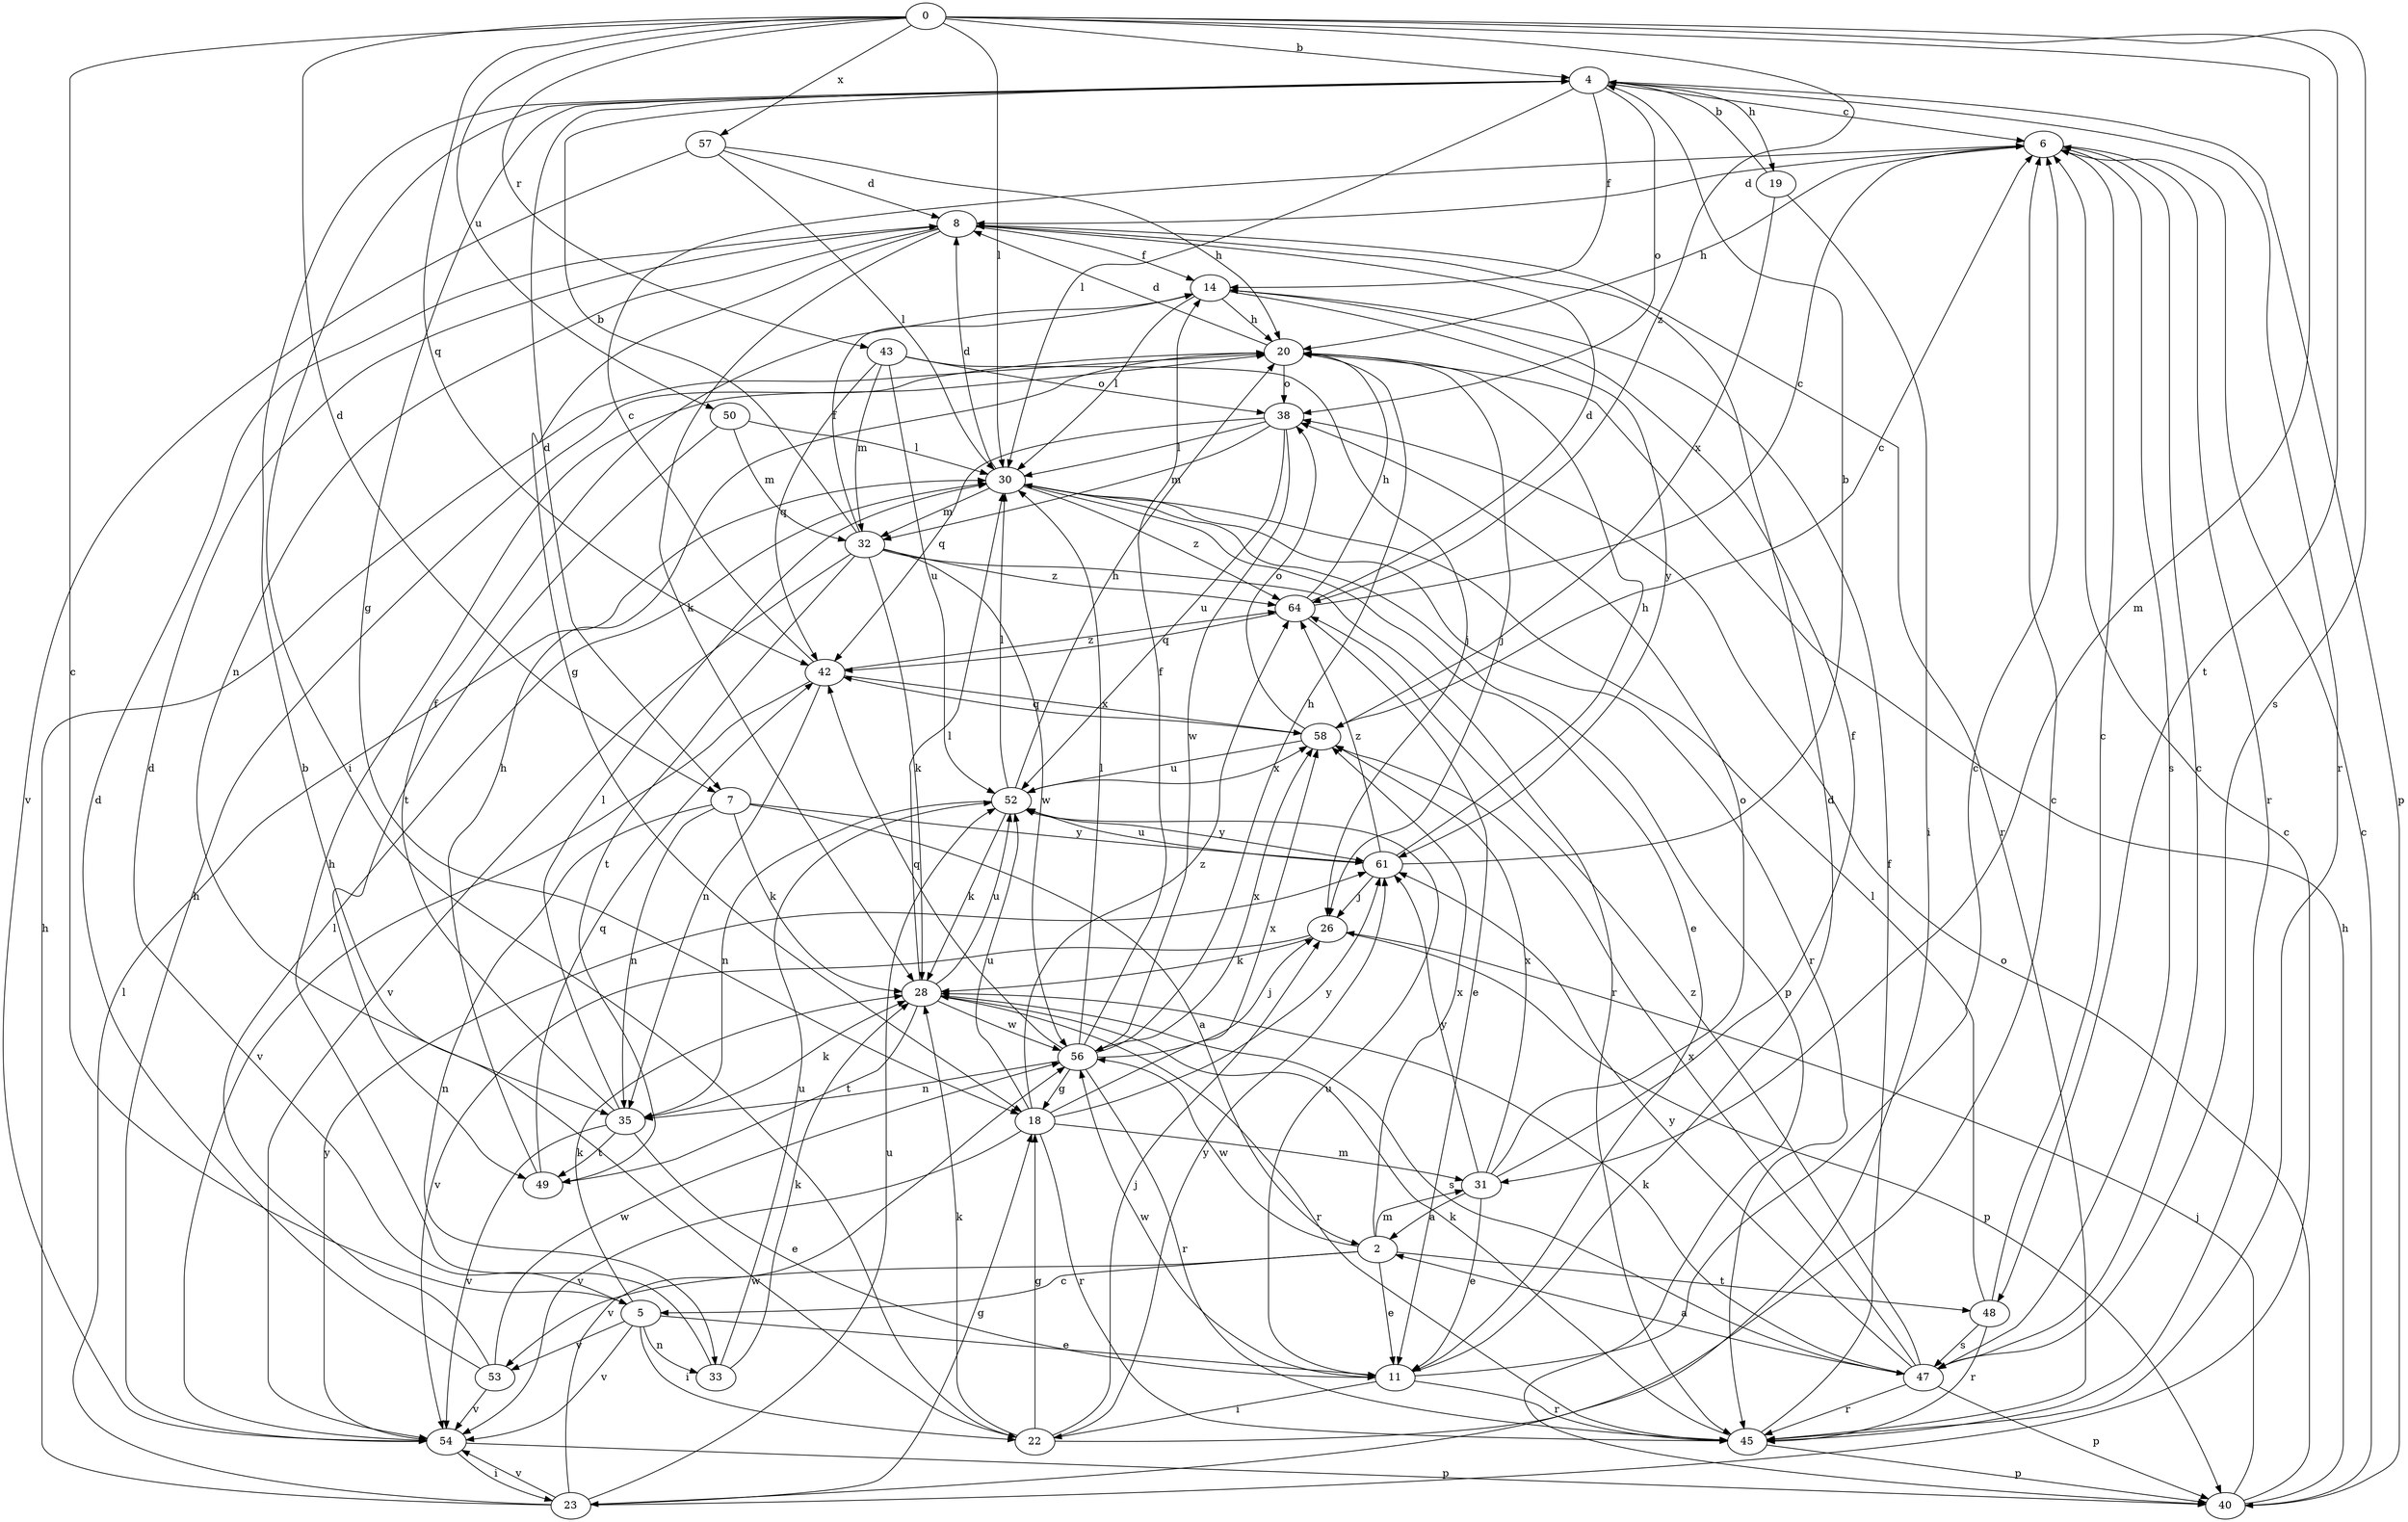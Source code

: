 strict digraph  {
0;
2;
4;
5;
6;
7;
8;
11;
14;
18;
19;
20;
22;
23;
26;
28;
30;
31;
32;
33;
35;
38;
40;
42;
43;
45;
47;
48;
49;
50;
52;
53;
54;
56;
57;
58;
61;
64;
0 -> 4  [label=b];
0 -> 5  [label=c];
0 -> 7  [label=d];
0 -> 30  [label=l];
0 -> 31  [label=m];
0 -> 42  [label=q];
0 -> 43  [label=r];
0 -> 47  [label=s];
0 -> 48  [label=t];
0 -> 50  [label=u];
0 -> 57  [label=x];
0 -> 64  [label=z];
2 -> 5  [label=c];
2 -> 11  [label=e];
2 -> 31  [label=m];
2 -> 48  [label=t];
2 -> 53  [label=v];
2 -> 56  [label=w];
2 -> 58  [label=x];
4 -> 6  [label=c];
4 -> 7  [label=d];
4 -> 14  [label=f];
4 -> 18  [label=g];
4 -> 19  [label=h];
4 -> 22  [label=i];
4 -> 30  [label=l];
4 -> 38  [label=o];
4 -> 40  [label=p];
4 -> 45  [label=r];
5 -> 8  [label=d];
5 -> 11  [label=e];
5 -> 22  [label=i];
5 -> 28  [label=k];
5 -> 33  [label=n];
5 -> 53  [label=v];
5 -> 54  [label=v];
6 -> 8  [label=d];
6 -> 20  [label=h];
6 -> 45  [label=r];
6 -> 47  [label=s];
7 -> 2  [label=a];
7 -> 28  [label=k];
7 -> 33  [label=n];
7 -> 35  [label=n];
7 -> 61  [label=y];
8 -> 14  [label=f];
8 -> 18  [label=g];
8 -> 28  [label=k];
8 -> 35  [label=n];
8 -> 45  [label=r];
11 -> 6  [label=c];
11 -> 8  [label=d];
11 -> 22  [label=i];
11 -> 45  [label=r];
11 -> 52  [label=u];
11 -> 56  [label=w];
14 -> 20  [label=h];
14 -> 30  [label=l];
14 -> 61  [label=y];
18 -> 31  [label=m];
18 -> 45  [label=r];
18 -> 52  [label=u];
18 -> 54  [label=v];
18 -> 58  [label=x];
18 -> 61  [label=y];
18 -> 64  [label=z];
19 -> 4  [label=b];
19 -> 23  [label=i];
19 -> 58  [label=x];
20 -> 8  [label=d];
20 -> 26  [label=j];
20 -> 38  [label=o];
22 -> 4  [label=b];
22 -> 6  [label=c];
22 -> 18  [label=g];
22 -> 26  [label=j];
22 -> 28  [label=k];
22 -> 61  [label=y];
23 -> 6  [label=c];
23 -> 18  [label=g];
23 -> 20  [label=h];
23 -> 30  [label=l];
23 -> 52  [label=u];
23 -> 54  [label=v];
23 -> 56  [label=w];
26 -> 28  [label=k];
26 -> 40  [label=p];
26 -> 54  [label=v];
28 -> 30  [label=l];
28 -> 45  [label=r];
28 -> 47  [label=s];
28 -> 49  [label=t];
28 -> 52  [label=u];
28 -> 56  [label=w];
30 -> 8  [label=d];
30 -> 11  [label=e];
30 -> 32  [label=m];
30 -> 40  [label=p];
30 -> 45  [label=r];
30 -> 64  [label=z];
31 -> 2  [label=a];
31 -> 11  [label=e];
31 -> 14  [label=f];
31 -> 38  [label=o];
31 -> 58  [label=x];
31 -> 61  [label=y];
32 -> 4  [label=b];
32 -> 14  [label=f];
32 -> 28  [label=k];
32 -> 45  [label=r];
32 -> 49  [label=t];
32 -> 54  [label=v];
32 -> 56  [label=w];
32 -> 64  [label=z];
33 -> 20  [label=h];
33 -> 28  [label=k];
33 -> 52  [label=u];
35 -> 11  [label=e];
35 -> 14  [label=f];
35 -> 28  [label=k];
35 -> 30  [label=l];
35 -> 49  [label=t];
35 -> 54  [label=v];
38 -> 30  [label=l];
38 -> 32  [label=m];
38 -> 42  [label=q];
38 -> 52  [label=u];
38 -> 56  [label=w];
40 -> 6  [label=c];
40 -> 20  [label=h];
40 -> 26  [label=j];
40 -> 38  [label=o];
42 -> 6  [label=c];
42 -> 35  [label=n];
42 -> 54  [label=v];
42 -> 58  [label=x];
42 -> 64  [label=z];
43 -> 26  [label=j];
43 -> 32  [label=m];
43 -> 38  [label=o];
43 -> 42  [label=q];
43 -> 52  [label=u];
45 -> 14  [label=f];
45 -> 28  [label=k];
45 -> 40  [label=p];
47 -> 2  [label=a];
47 -> 6  [label=c];
47 -> 28  [label=k];
47 -> 40  [label=p];
47 -> 45  [label=r];
47 -> 58  [label=x];
47 -> 61  [label=y];
47 -> 64  [label=z];
48 -> 6  [label=c];
48 -> 30  [label=l];
48 -> 45  [label=r];
48 -> 47  [label=s];
49 -> 20  [label=h];
49 -> 42  [label=q];
50 -> 30  [label=l];
50 -> 32  [label=m];
50 -> 49  [label=t];
52 -> 20  [label=h];
52 -> 28  [label=k];
52 -> 30  [label=l];
52 -> 35  [label=n];
52 -> 58  [label=x];
52 -> 61  [label=y];
53 -> 8  [label=d];
53 -> 30  [label=l];
53 -> 54  [label=v];
53 -> 56  [label=w];
54 -> 20  [label=h];
54 -> 23  [label=i];
54 -> 40  [label=p];
54 -> 61  [label=y];
56 -> 14  [label=f];
56 -> 18  [label=g];
56 -> 20  [label=h];
56 -> 26  [label=j];
56 -> 30  [label=l];
56 -> 35  [label=n];
56 -> 42  [label=q];
56 -> 45  [label=r];
56 -> 58  [label=x];
57 -> 8  [label=d];
57 -> 20  [label=h];
57 -> 30  [label=l];
57 -> 54  [label=v];
58 -> 6  [label=c];
58 -> 38  [label=o];
58 -> 42  [label=q];
58 -> 52  [label=u];
61 -> 4  [label=b];
61 -> 20  [label=h];
61 -> 26  [label=j];
61 -> 52  [label=u];
61 -> 64  [label=z];
64 -> 6  [label=c];
64 -> 8  [label=d];
64 -> 11  [label=e];
64 -> 20  [label=h];
64 -> 42  [label=q];
}
